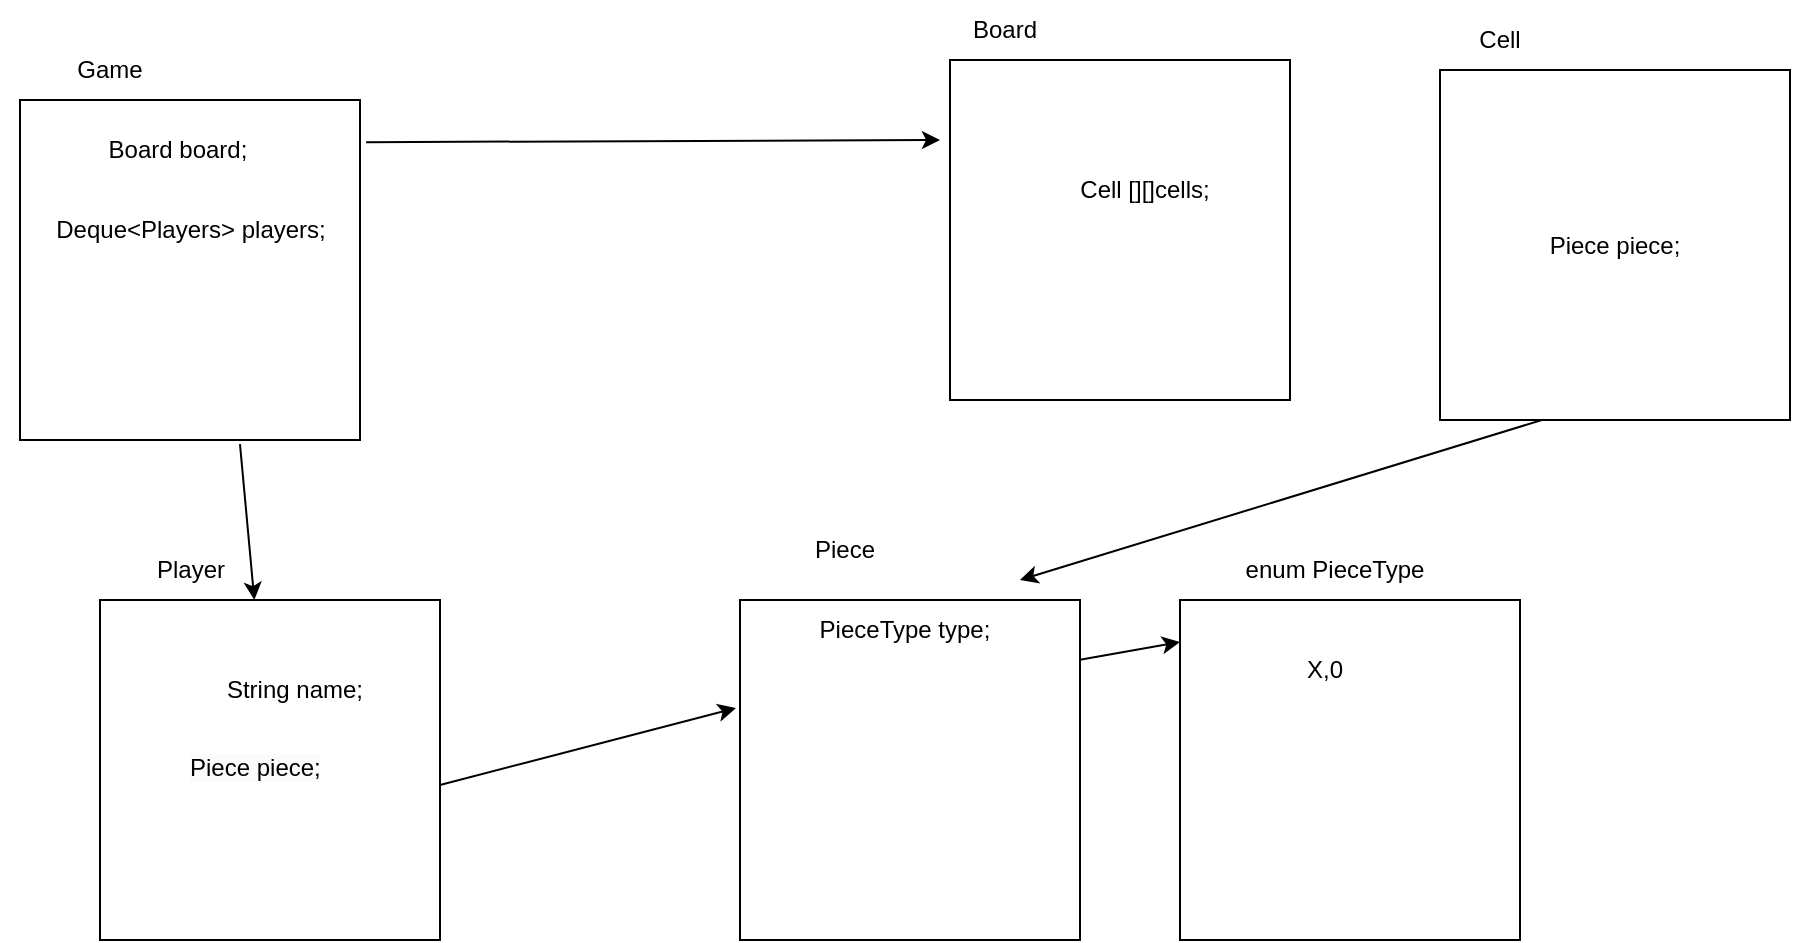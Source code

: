 <mxfile version="21.5.0" type="github">
  <diagram name="Page-1" id="fv0f2XzFWmHeJVbN8WGA">
    <mxGraphModel dx="880" dy="484" grid="1" gridSize="10" guides="1" tooltips="1" connect="1" arrows="1" fold="1" page="1" pageScale="1" pageWidth="850" pageHeight="1100" math="0" shadow="0">
      <root>
        <mxCell id="0" />
        <mxCell id="1" parent="0" />
        <mxCell id="WUF-8V408aM-GwsdY9ow-1" value="" style="whiteSpace=wrap;html=1;aspect=fixed;" vertex="1" parent="1">
          <mxGeometry x="30" y="90" width="170" height="170" as="geometry" />
        </mxCell>
        <mxCell id="WUF-8V408aM-GwsdY9ow-2" value="" style="whiteSpace=wrap;html=1;aspect=fixed;" vertex="1" parent="1">
          <mxGeometry x="70" y="340" width="170" height="170" as="geometry" />
        </mxCell>
        <mxCell id="WUF-8V408aM-GwsdY9ow-3" value="" style="whiteSpace=wrap;html=1;aspect=fixed;" vertex="1" parent="1">
          <mxGeometry x="390" y="340" width="170" height="170" as="geometry" />
        </mxCell>
        <mxCell id="WUF-8V408aM-GwsdY9ow-4" value="" style="whiteSpace=wrap;html=1;aspect=fixed;" vertex="1" parent="1">
          <mxGeometry x="495" y="70" width="170" height="170" as="geometry" />
        </mxCell>
        <mxCell id="WUF-8V408aM-GwsdY9ow-5" value="Game" style="text;html=1;strokeColor=none;fillColor=none;align=center;verticalAlign=middle;whiteSpace=wrap;rounded=0;" vertex="1" parent="1">
          <mxGeometry x="20" y="60" width="110" height="30" as="geometry" />
        </mxCell>
        <mxCell id="WUF-8V408aM-GwsdY9ow-6" value="Board board;" style="text;html=1;strokeColor=none;fillColor=none;align=center;verticalAlign=middle;whiteSpace=wrap;rounded=0;" vertex="1" parent="1">
          <mxGeometry x="30" y="100" width="157.5" height="30" as="geometry" />
        </mxCell>
        <mxCell id="WUF-8V408aM-GwsdY9ow-7" value="Player" style="text;html=1;strokeColor=none;fillColor=none;align=center;verticalAlign=middle;whiteSpace=wrap;rounded=0;" vertex="1" parent="1">
          <mxGeometry x="42.5" y="310" width="145" height="30" as="geometry" />
        </mxCell>
        <mxCell id="WUF-8V408aM-GwsdY9ow-8" value="Cell [][]cells;" style="text;html=1;strokeColor=none;fillColor=none;align=center;verticalAlign=middle;whiteSpace=wrap;rounded=0;" vertex="1" parent="1">
          <mxGeometry x="520" y="120" width="145" height="30" as="geometry" />
        </mxCell>
        <mxCell id="WUF-8V408aM-GwsdY9ow-9" value="Board" style="text;html=1;strokeColor=none;fillColor=none;align=center;verticalAlign=middle;whiteSpace=wrap;rounded=0;" vertex="1" parent="1">
          <mxGeometry x="450" y="40" width="145" height="30" as="geometry" />
        </mxCell>
        <mxCell id="WUF-8V408aM-GwsdY9ow-10" value="Deque&amp;lt;Players&amp;gt; players;" style="text;html=1;strokeColor=none;fillColor=none;align=center;verticalAlign=middle;whiteSpace=wrap;rounded=0;" vertex="1" parent="1">
          <mxGeometry x="42.5" y="140" width="145" height="30" as="geometry" />
        </mxCell>
        <mxCell id="WUF-8V408aM-GwsdY9ow-11" value="Piece" style="text;html=1;strokeColor=none;fillColor=none;align=center;verticalAlign=middle;whiteSpace=wrap;rounded=0;" vertex="1" parent="1">
          <mxGeometry x="370" y="300" width="145" height="30" as="geometry" />
        </mxCell>
        <mxCell id="WUF-8V408aM-GwsdY9ow-12" value="PieceType type;" style="text;html=1;strokeColor=none;fillColor=none;align=center;verticalAlign=middle;whiteSpace=wrap;rounded=0;" vertex="1" parent="1">
          <mxGeometry x="400" y="340" width="145" height="30" as="geometry" />
        </mxCell>
        <mxCell id="WUF-8V408aM-GwsdY9ow-13" value="String name;" style="text;html=1;strokeColor=none;fillColor=none;align=center;verticalAlign=middle;whiteSpace=wrap;rounded=0;" vertex="1" parent="1">
          <mxGeometry x="95" y="370" width="145" height="30" as="geometry" />
        </mxCell>
        <mxCell id="WUF-8V408aM-GwsdY9ow-14" value="&lt;span style=&quot;color: rgb(0, 0, 0); font-family: Helvetica; font-size: 12px; font-style: normal; font-variant-ligatures: normal; font-variant-caps: normal; font-weight: 400; letter-spacing: normal; orphans: 2; text-align: center; text-indent: 0px; text-transform: none; widows: 2; word-spacing: 0px; -webkit-text-stroke-width: 0px; background-color: rgb(251, 251, 251); text-decoration-thickness: initial; text-decoration-style: initial; text-decoration-color: initial; float: none; display: inline !important;&quot;&gt;Piece piece;&lt;/span&gt;" style="text;whiteSpace=wrap;html=1;" vertex="1" parent="1">
          <mxGeometry x="112.5" y="410" width="127.5" height="30" as="geometry" />
        </mxCell>
        <mxCell id="WUF-8V408aM-GwsdY9ow-15" value="" style="whiteSpace=wrap;html=1;aspect=fixed;" vertex="1" parent="1">
          <mxGeometry x="610" y="340" width="170" height="170" as="geometry" />
        </mxCell>
        <mxCell id="WUF-8V408aM-GwsdY9ow-16" value="enum PieceType" style="text;html=1;strokeColor=none;fillColor=none;align=center;verticalAlign=middle;whiteSpace=wrap;rounded=0;" vertex="1" parent="1">
          <mxGeometry x="605" y="310" width="165" height="30" as="geometry" />
        </mxCell>
        <mxCell id="WUF-8V408aM-GwsdY9ow-18" value="X,0" style="text;html=1;strokeColor=none;fillColor=none;align=center;verticalAlign=middle;whiteSpace=wrap;rounded=0;" vertex="1" parent="1">
          <mxGeometry x="600" y="360" width="165" height="30" as="geometry" />
        </mxCell>
        <mxCell id="WUF-8V408aM-GwsdY9ow-19" value="" style="endArrow=classic;html=1;rounded=0;exitX=1.018;exitY=0.124;exitDx=0;exitDy=0;exitPerimeter=0;" edge="1" parent="1" source="WUF-8V408aM-GwsdY9ow-1">
          <mxGeometry width="50" height="50" relative="1" as="geometry">
            <mxPoint x="400" y="280" as="sourcePoint" />
            <mxPoint x="490" y="110" as="targetPoint" />
          </mxGeometry>
        </mxCell>
        <mxCell id="WUF-8V408aM-GwsdY9ow-20" value="" style="endArrow=classic;html=1;rounded=0;exitX=0.647;exitY=1.012;exitDx=0;exitDy=0;exitPerimeter=0;" edge="1" parent="1" source="WUF-8V408aM-GwsdY9ow-1" target="WUF-8V408aM-GwsdY9ow-2">
          <mxGeometry width="50" height="50" relative="1" as="geometry">
            <mxPoint x="400" y="280" as="sourcePoint" />
            <mxPoint x="450" y="230" as="targetPoint" />
          </mxGeometry>
        </mxCell>
        <mxCell id="WUF-8V408aM-GwsdY9ow-21" value="" style="endArrow=classic;html=1;rounded=0;exitX=1;exitY=0.75;exitDx=0;exitDy=0;entryX=-0.012;entryY=0.318;entryDx=0;entryDy=0;entryPerimeter=0;" edge="1" parent="1" source="WUF-8V408aM-GwsdY9ow-14" target="WUF-8V408aM-GwsdY9ow-3">
          <mxGeometry width="50" height="50" relative="1" as="geometry">
            <mxPoint x="400" y="370" as="sourcePoint" />
            <mxPoint x="450" y="320" as="targetPoint" />
          </mxGeometry>
        </mxCell>
        <mxCell id="WUF-8V408aM-GwsdY9ow-22" value="" style="endArrow=classic;html=1;rounded=0;exitX=1;exitY=0.176;exitDx=0;exitDy=0;entryX=-0.012;entryY=0.318;entryDx=0;entryDy=0;entryPerimeter=0;exitPerimeter=0;" edge="1" parent="1" source="WUF-8V408aM-GwsdY9ow-3">
          <mxGeometry width="50" height="50" relative="1" as="geometry">
            <mxPoint x="462" y="400" as="sourcePoint" />
            <mxPoint x="610" y="361" as="targetPoint" />
          </mxGeometry>
        </mxCell>
        <mxCell id="WUF-8V408aM-GwsdY9ow-23" value="Piece piece;" style="whiteSpace=wrap;html=1;aspect=fixed;" vertex="1" parent="1">
          <mxGeometry x="740" y="75" width="175" height="175" as="geometry" />
        </mxCell>
        <mxCell id="WUF-8V408aM-GwsdY9ow-24" value="Cell" style="text;html=1;strokeColor=none;fillColor=none;align=center;verticalAlign=middle;whiteSpace=wrap;rounded=0;" vertex="1" parent="1">
          <mxGeometry x="740" y="45" width="60" height="30" as="geometry" />
        </mxCell>
        <mxCell id="WUF-8V408aM-GwsdY9ow-25" value="" style="endArrow=classic;html=1;rounded=0;exitX=0.291;exitY=1;exitDx=0;exitDy=0;exitPerimeter=0;" edge="1" parent="1" source="WUF-8V408aM-GwsdY9ow-23">
          <mxGeometry width="50" height="50" relative="1" as="geometry">
            <mxPoint x="540" y="310" as="sourcePoint" />
            <mxPoint x="530" y="330" as="targetPoint" />
          </mxGeometry>
        </mxCell>
      </root>
    </mxGraphModel>
  </diagram>
</mxfile>
